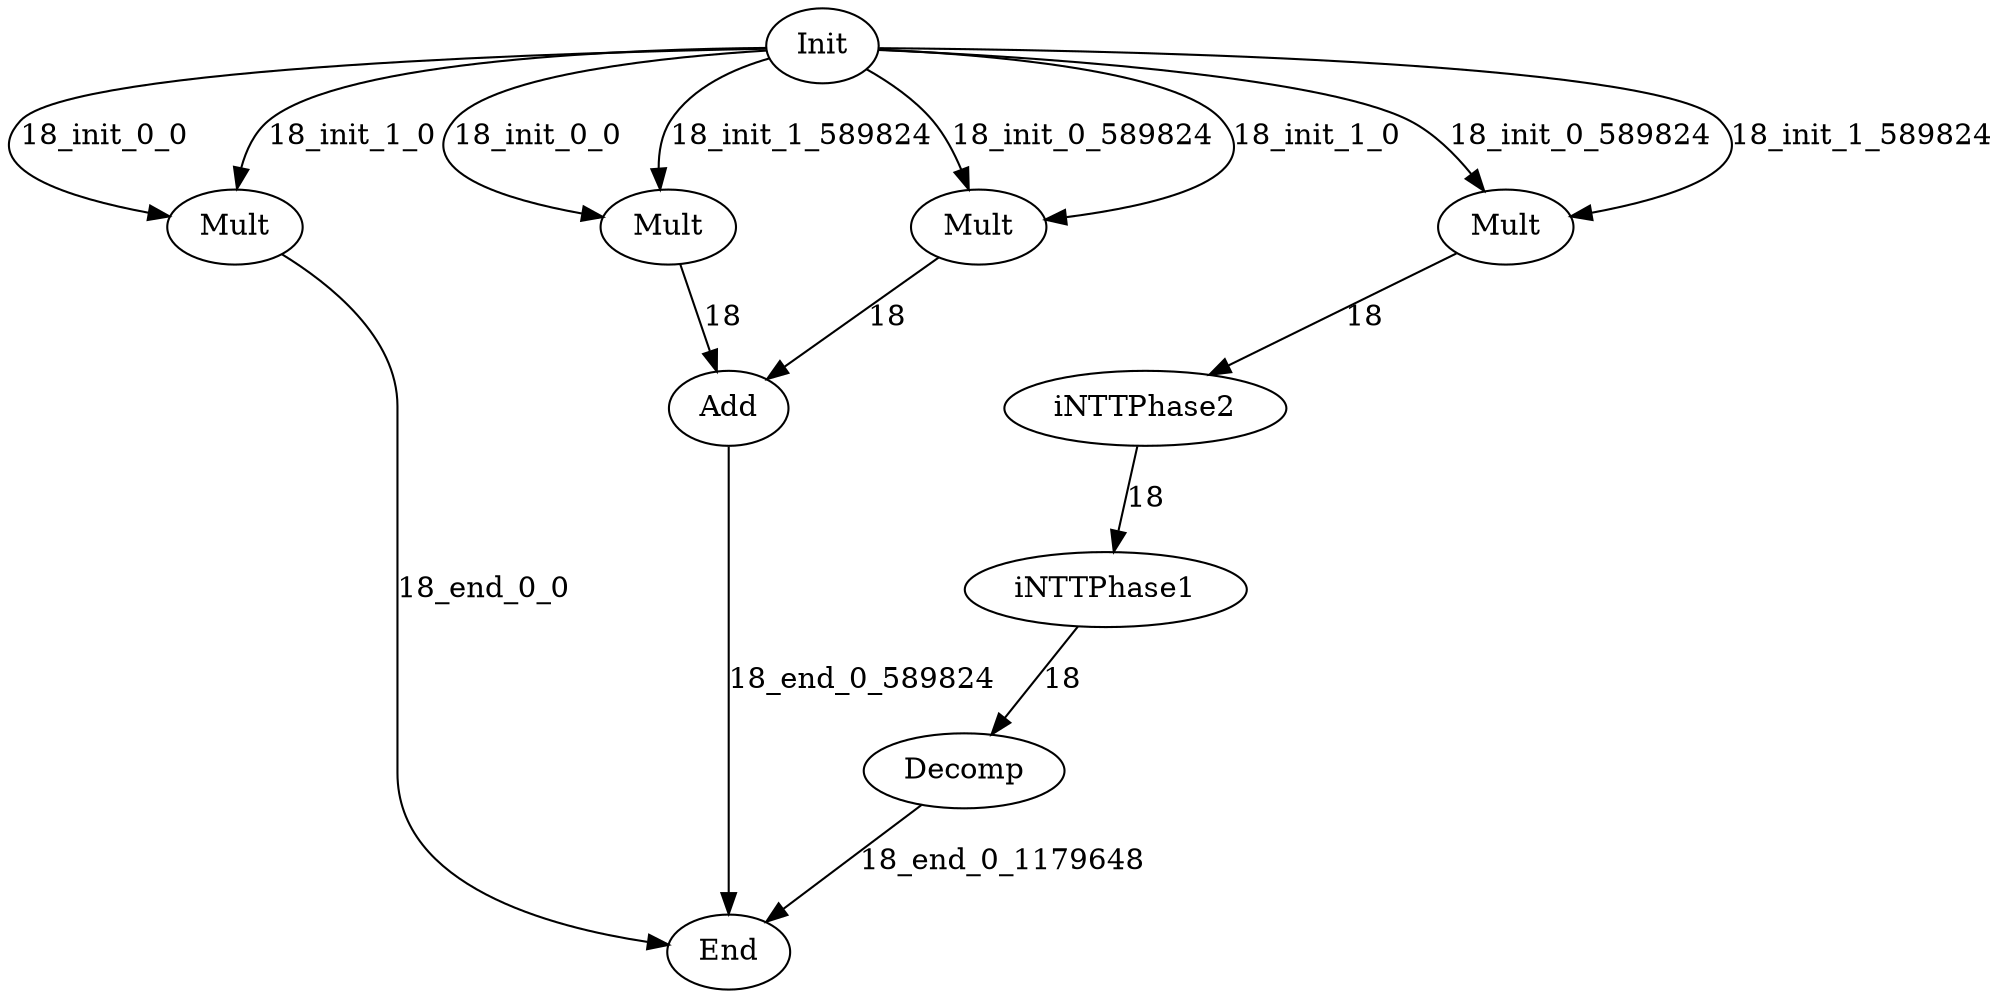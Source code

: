 digraph {
	graph [bb="0,0,952.78,471"];
	node [label="\N"];
	init	[height=0.5,
		label=Init,
		pos="390.78,453",
		width=0.75];
	MultAxAx	[height=0.5,
		label=Mult,
		pos="108.78,366",
		width=0.9027];
	init -> MultAxAx	[label="18_init_0_0",
		lp="46.28,409.5",
		pos="e,77.325,371.13 363.59,451.6 279.81,450.08 29.852,443.36 5.78,417 -15.661,393.52 29.907,379.86 67.115,372.92"];
	init -> MultAxAx	[label="18_init_1_0",
		lp="165.28,409.5",
		pos="e,109.76,384.42 363.75,452 303.48,451.45 160.62,446.94 124.78,417 118.02,411.35 114.08,402.84 111.8,394.43"];
	MultAxBx	[height=0.5,
		label=Mult,
		pos="316.78,366",
		width=0.9027];
	init -> MultAxBx	[label="18_init_0_0",
		lp="254.28,409.5",
		pos="e,285.41,370.83 363.91,450.72 319.17,447.96 232.47,439.75 213.78,417 193.65,392.5 238.59,379.12 275.33,372.51"];
	init -> MultAxBx	[label="18_init_1_589824",
		lp="380.78,409.5",
		pos="e,312.89,384.05 365.24,446.94 348.67,442.21 328.28,433.31 317.78,417 313.47,410.3 312.12,401.98 312.16,394.06"];
	MultBxAx	[height=0.5,
		label=Mult,
		pos="465.78,366",
		width=0.9027];
	init -> MultBxAx	[label="18_init_0_589824",
		lp="515.78,409.5",
		pos="e,460.98,384.09 412.01,441.72 422.66,435.71 435.11,427.28 443.78,417 449.52,410.2 454.01,401.66 457.39,393.58"];
	init -> MultBxAx	[label="18_init_1_0",
		lp="628.28,409.5",
		pos="e,497.68,369.57 418,451.17 465.88,449.06 562.11,441.78 582.78,417 606.24,388.87 550.22,376.2 507.84,370.77"];
	MultBxBx	[height=0.5,
		label=Mult,
		pos="718.78,366",
		width=0.9027];
	init -> MultBxBx	[label="18_init_0_589824",
		lp="754.78,409.5",
		pos="e,708.4,383.36 417.67,451.01 479.25,448.37 628.58,439.74 672.78,417 684.3,411.07 694.4,401.03 702.18,391.49"];
	init -> MultBxBx	[label="18_init_1_589824",
		lp="889.78,409.5",
		pos="e,749.94,371.11 417.98,451.88 508.35,451.2 794.39,446.7 821.78,417 843.4,393.56 797.48,379.86 760.17,372.9"];
	end	[height=0.5,
		label=End,
		pos="345.78,18",
		width=0.81243];
	MultAxAx -> end	[label="18_end_0_0",
		lp="228.28,192",
		pos="e,316.99,21.485 131.34,352.94 154.38,338.81 186.78,313.05 186.78,280 186.78,280 186.78,280 186.78,104 186.78,49.728 259.72,29.98 \
306.79,22.887"];
	AddAxBx	[height=0.5,
		label=Add,
		pos="345.78,279",
		width=0.79437];
	AddAxBx -> end	[label="18_end_0_589824",
		lp="409.78,148.5",
		pos="e,345.78,36.32 345.78,260.6 345.78,216.46 345.78,99.829 345.78,46.415"];
	MultAxBx -> AddAxBx	[label=18,
		lp="343.28,322.5",
		pos="e,340.06,296.76 322.51,348.21 326.56,336.33 332.08,320.17 336.72,306.56"];
	MultBxAx -> AddAxBx	[label=18,
		lp="422.28,322.5",
		pos="e,364.22,293.06 446.5,351.34 426.5,337.17 395.06,314.91 372.63,299.02"];
	Decomp	[height=0.5,
		label=Decomp,
		pos="458.78,105",
		width=1.336];
	Decomp -> end	[label="18_end_0_1179648",
		lp="477.28,61.5",
		pos="e,363.85,32.596 438.32,88.607 419.73,74.626 392.21,53.926 372.01,38.734"];
	iNTT1	[height=0.5,
		label=iNTTPhase1,
		pos="526.78,192",
		width=1.8776];
	iNTT1 -> Decomp	[label=18,
		lp="506.28,148.5",
		pos="e,471.96,122.47 513.35,174.21 503.32,161.67 489.46,144.35 478.22,130.3"];
	iNTTP2	[height=0.5,
		label=iNTTPhase2,
		pos="545.78,279",
		width=1.8776];
	iNTTP2 -> iNTT1	[label=18,
		lp="546.28,235.5",
		pos="e,530.62,210.18 541.94,260.8 539.33,249.16 535.84,233.55 532.87,220.24"];
	MultBxBx -> iNTTP2	[label=18,
		lp="651.28,322.5",
		pos="e,576.47,295.08 695.09,353.36 666.92,339.52 619.47,316.21 585.63,299.58"];
}
